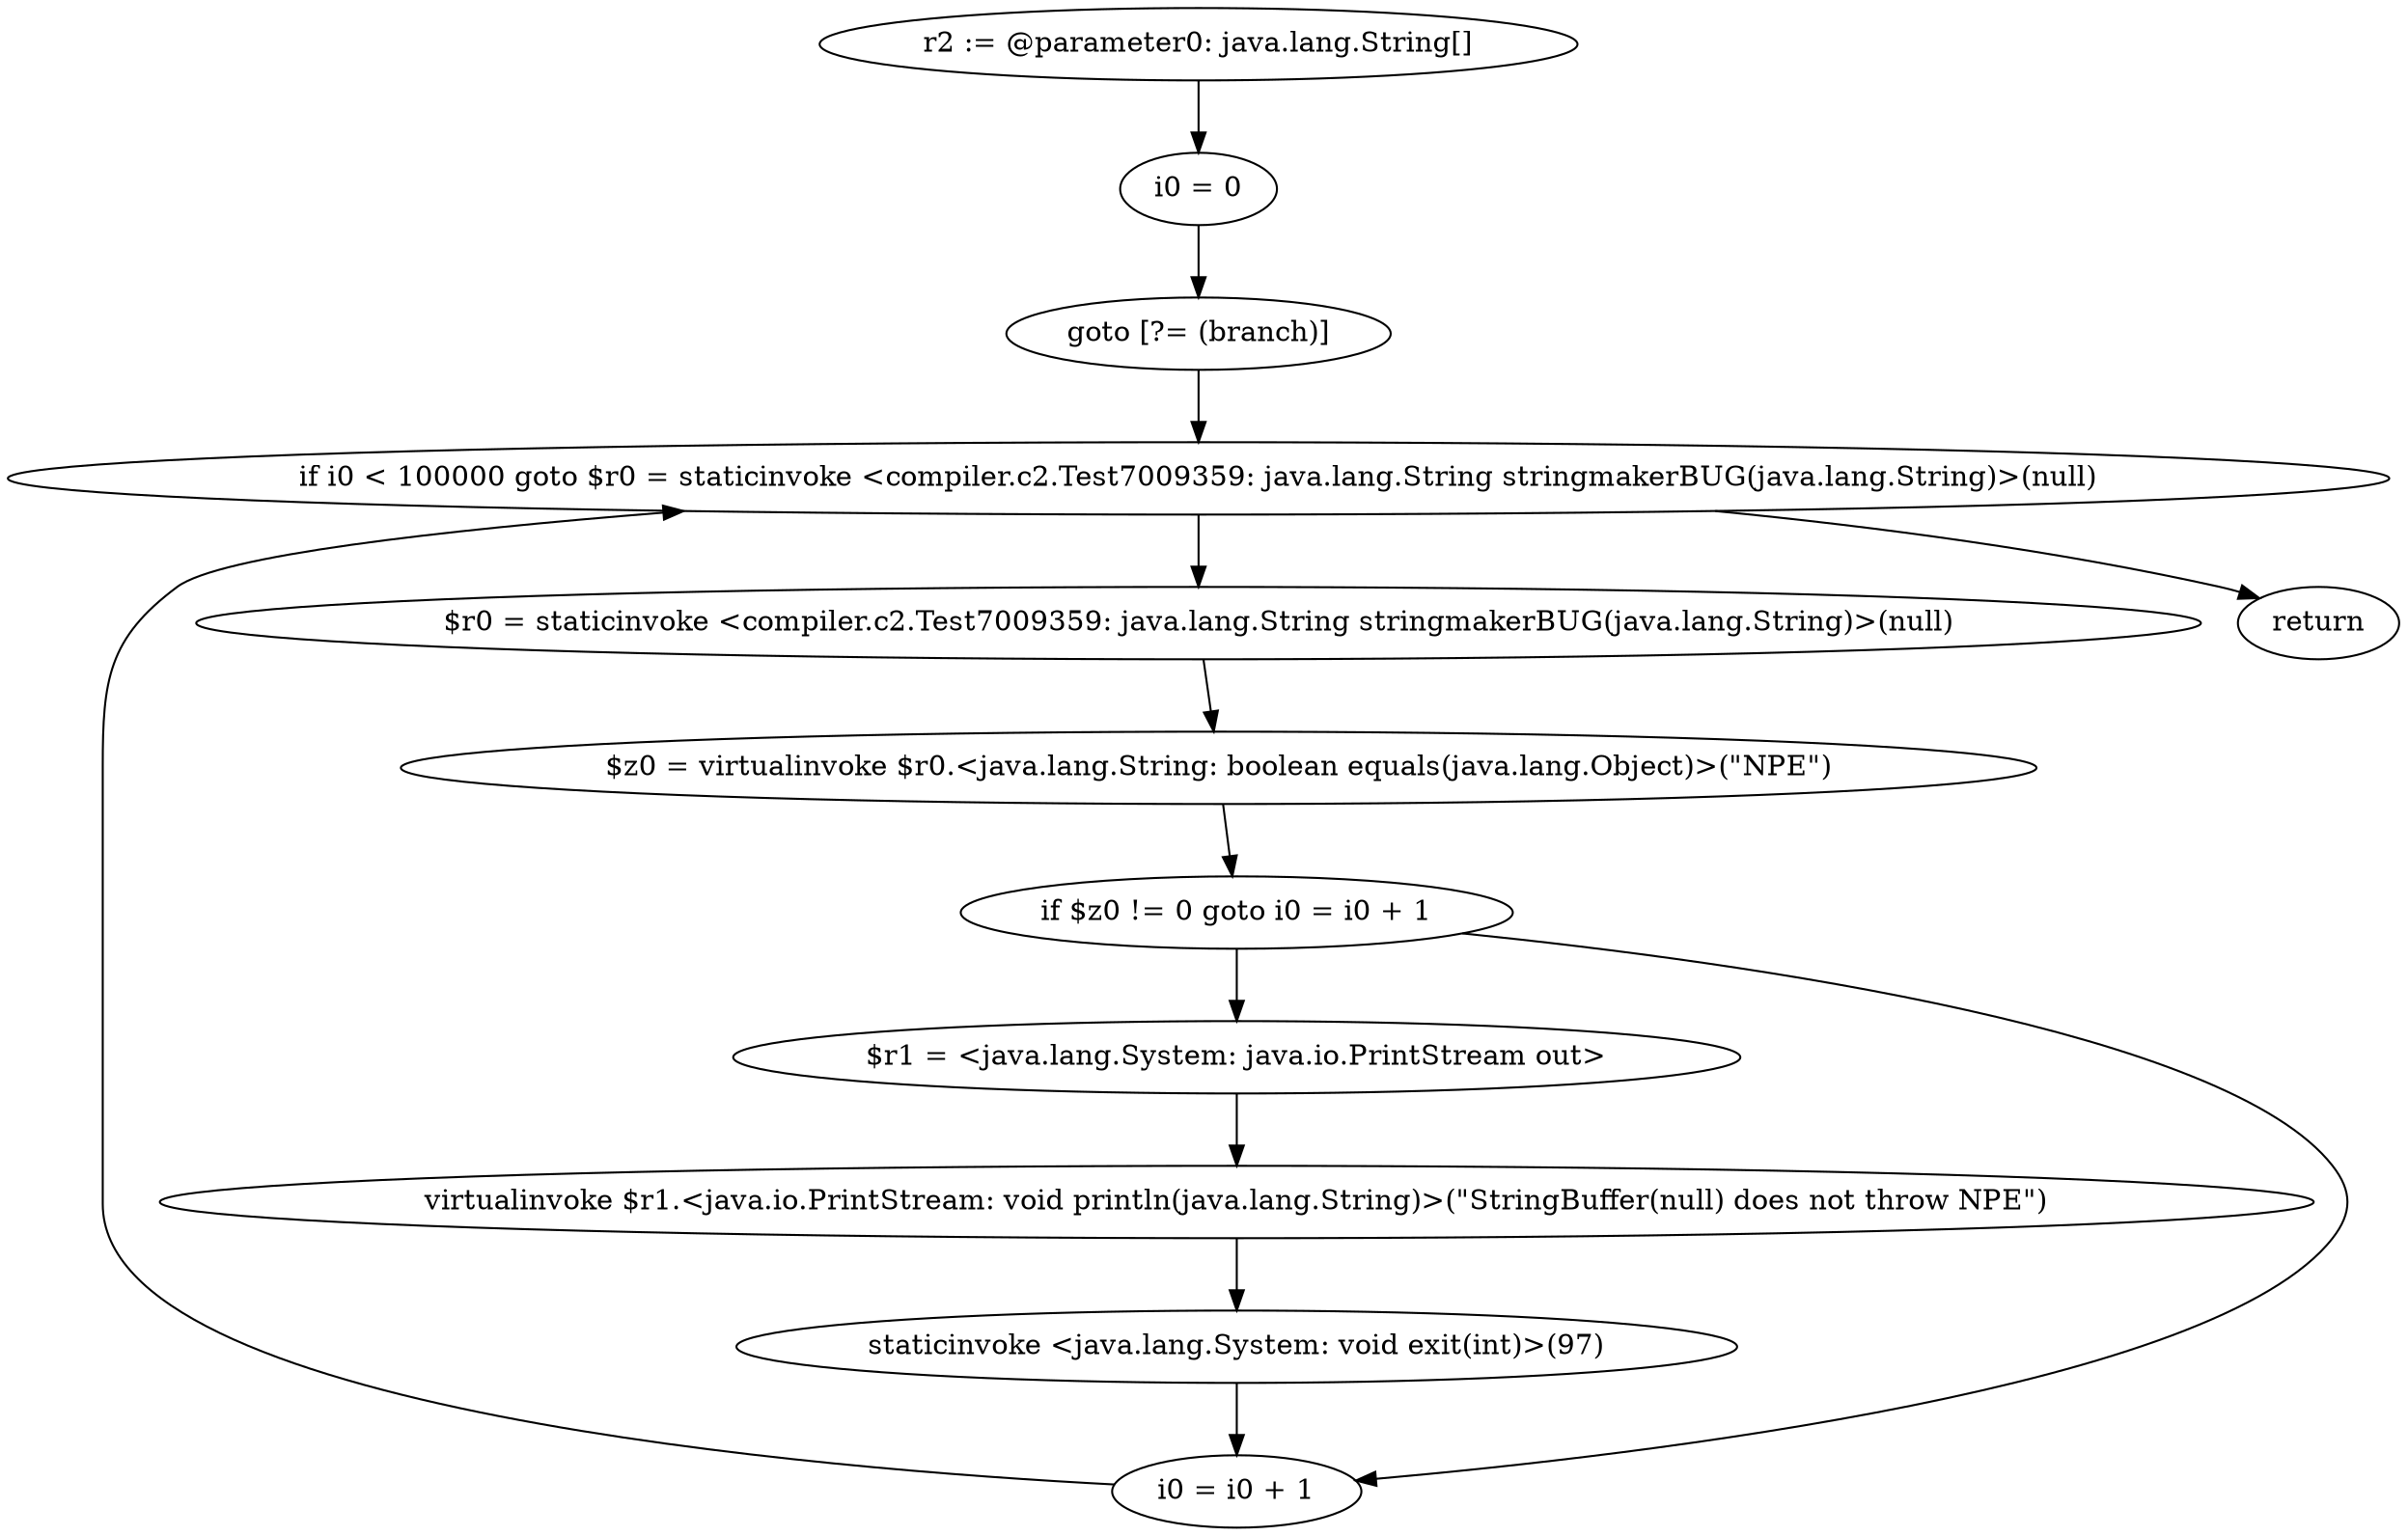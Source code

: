 digraph "unitGraph" {
    "r2 := @parameter0: java.lang.String[]"
    "i0 = 0"
    "goto [?= (branch)]"
    "$r0 = staticinvoke <compiler.c2.Test7009359: java.lang.String stringmakerBUG(java.lang.String)>(null)"
    "$z0 = virtualinvoke $r0.<java.lang.String: boolean equals(java.lang.Object)>(\"NPE\")"
    "if $z0 != 0 goto i0 = i0 + 1"
    "$r1 = <java.lang.System: java.io.PrintStream out>"
    "virtualinvoke $r1.<java.io.PrintStream: void println(java.lang.String)>(\"StringBuffer(null) does not throw NPE\")"
    "staticinvoke <java.lang.System: void exit(int)>(97)"
    "i0 = i0 + 1"
    "if i0 < 100000 goto $r0 = staticinvoke <compiler.c2.Test7009359: java.lang.String stringmakerBUG(java.lang.String)>(null)"
    "return"
    "r2 := @parameter0: java.lang.String[]"->"i0 = 0";
    "i0 = 0"->"goto [?= (branch)]";
    "goto [?= (branch)]"->"if i0 < 100000 goto $r0 = staticinvoke <compiler.c2.Test7009359: java.lang.String stringmakerBUG(java.lang.String)>(null)";
    "$r0 = staticinvoke <compiler.c2.Test7009359: java.lang.String stringmakerBUG(java.lang.String)>(null)"->"$z0 = virtualinvoke $r0.<java.lang.String: boolean equals(java.lang.Object)>(\"NPE\")";
    "$z0 = virtualinvoke $r0.<java.lang.String: boolean equals(java.lang.Object)>(\"NPE\")"->"if $z0 != 0 goto i0 = i0 + 1";
    "if $z0 != 0 goto i0 = i0 + 1"->"$r1 = <java.lang.System: java.io.PrintStream out>";
    "if $z0 != 0 goto i0 = i0 + 1"->"i0 = i0 + 1";
    "$r1 = <java.lang.System: java.io.PrintStream out>"->"virtualinvoke $r1.<java.io.PrintStream: void println(java.lang.String)>(\"StringBuffer(null) does not throw NPE\")";
    "virtualinvoke $r1.<java.io.PrintStream: void println(java.lang.String)>(\"StringBuffer(null) does not throw NPE\")"->"staticinvoke <java.lang.System: void exit(int)>(97)";
    "staticinvoke <java.lang.System: void exit(int)>(97)"->"i0 = i0 + 1";
    "i0 = i0 + 1"->"if i0 < 100000 goto $r0 = staticinvoke <compiler.c2.Test7009359: java.lang.String stringmakerBUG(java.lang.String)>(null)";
    "if i0 < 100000 goto $r0 = staticinvoke <compiler.c2.Test7009359: java.lang.String stringmakerBUG(java.lang.String)>(null)"->"return";
    "if i0 < 100000 goto $r0 = staticinvoke <compiler.c2.Test7009359: java.lang.String stringmakerBUG(java.lang.String)>(null)"->"$r0 = staticinvoke <compiler.c2.Test7009359: java.lang.String stringmakerBUG(java.lang.String)>(null)";
}
